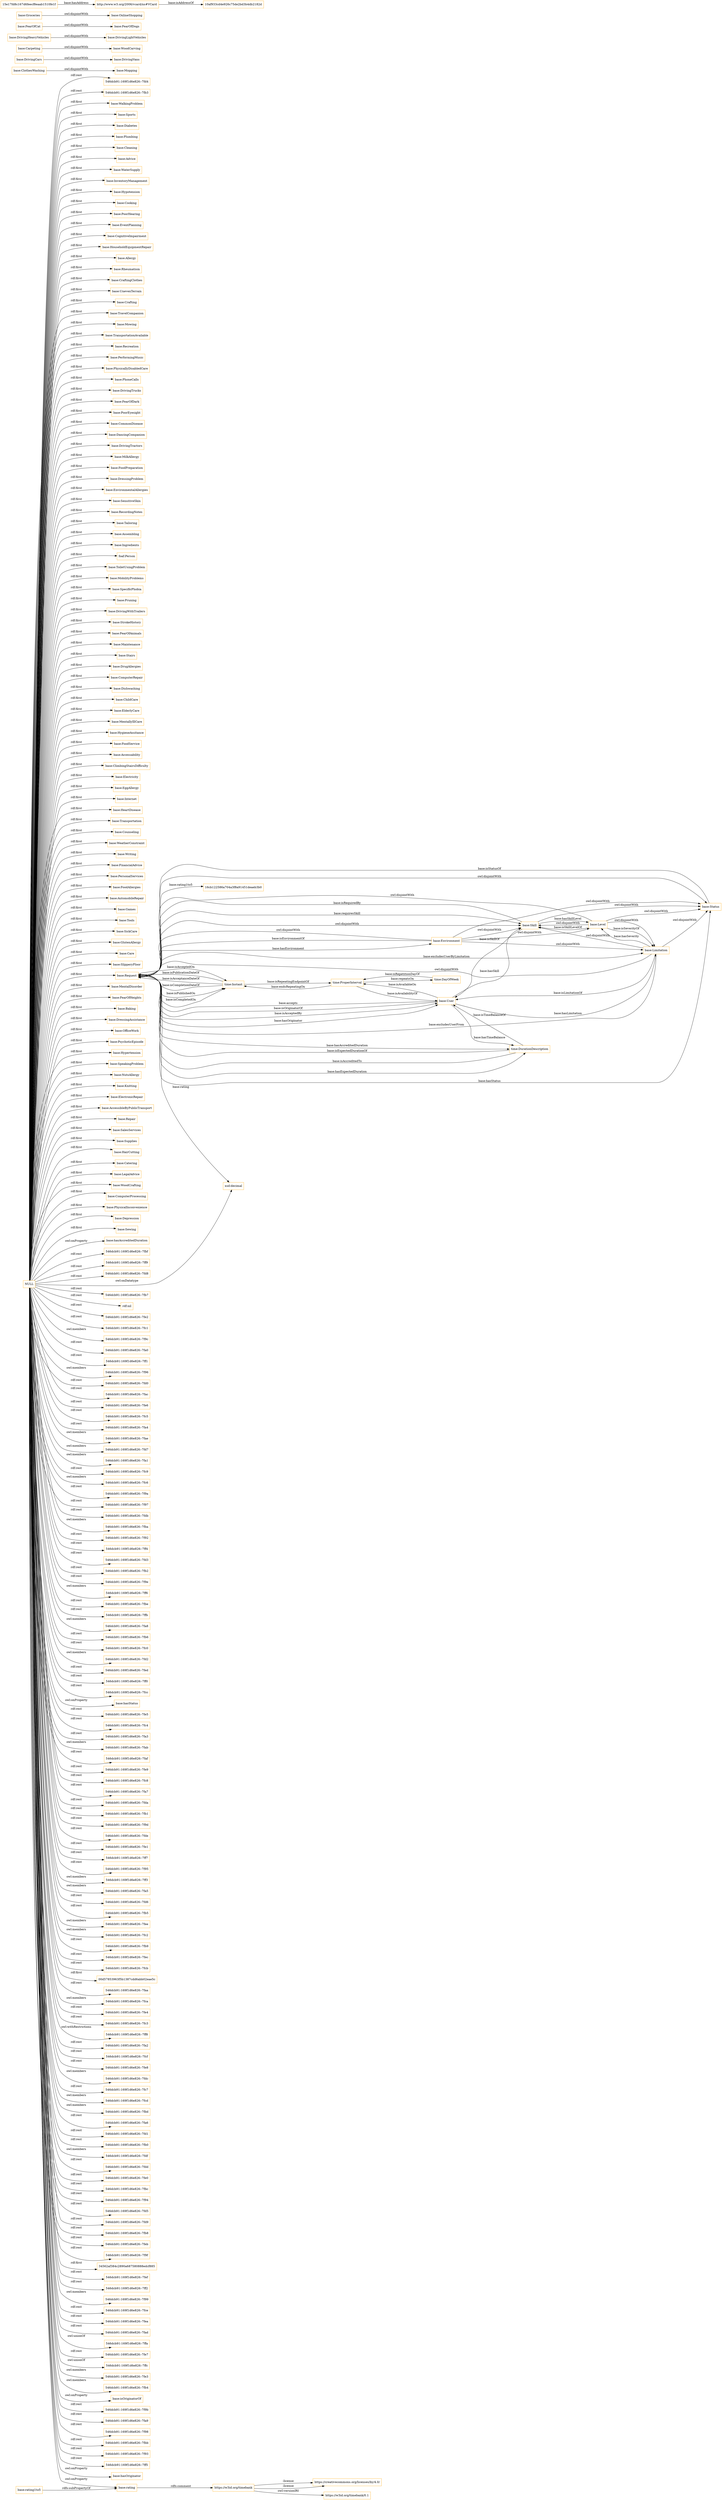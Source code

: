 digraph ar2dtool_diagram { 
rankdir=LR;
size="1501"
node [shape = rectangle, color="orange"]; "base:WalkingProblem" "base:Sports" "base:Mopping" "base:Diabetes" "base:Plumbing" "base:Cleaning" "base:Advice" "base:DrivingCars" "base:WaterSupply" "base:InventoryManagement" "base:Hypotension" "base:Cooking" "base:PoorHearing" "base:EventPlanning" "base:CognitiveImpairment" "time:Instant" "base:HouseholdEquipmentRepair" "base:Allergy" "base:Rheumatism" "time:DayOfWeek" "base:CraftingClothes" "base:UnevenTerrain" "base:Crafting" "base:Carpeting" "base:DrivingHeavyVehicles" "time:ProperInterval" "base:TravelCompanion" "base:Mowing" "base:TransportationAvailable" "base:Recreation" "base:PerformingMusic" "base:PhysicallyDisabledCare" "base:PhoneCalls" "base:DrivingTrucks" "base:FearOfDark" "base:PoorEyesight" "base:CommonDisease" "base:DancingCompanion" "base:DrivingTractors" "base:FearOfDogs" "base:MilkAllergy" "base:Groceries" "base:FoodPreparation" "base:DressingProblem" "10af933cd4e926c75de2bd3b4db2182d" "base:EnvironmentalAllergies" "base:SensitiveSkin" "base:RecordingNotes" "base:Tailoring" "base:Assembling" "base:Level" "base:Ingredients" "foaf:Person" "base:ToiletUsingProblem" "base:Limitation" "base:MobilityProblems" "base:SpecificPhobia" "base:Pruning" "base:DrivingWithTrailers" "base:StrokeHistory" "base:WoodCarving" "base:FearOfAnimals" "base:Maintenance" "base:User" "base:Stairs" "base:DrugAllergies" "base:ComputerRepair" "base:Dishwashing" "base:ChildCare" "base:DrivingVans" "base:ClothesWashing" "base:ElderlyCare" "base:OnlineShopping" "base:MentallyIllCare" "base:HygieneAssitance" "base:FoodService" "base:Environment" "base:Accessability" "base:ClimbingStairsDifficulty" "base:Electricity" "base:EggAllergy" "base:Internet" "base:HeartDisease" "time:DurationDescription" "base:Transportation" "15e17fd8c167d6feecf8eaab1510fe1f" "base:Status" "base:Counseling" "base:WeatherConstraint" "base:Writing" "base:FinancialAdvice" "base:PersonalServices" "base:FoodAllergies" "base:AutomobileRepair" "base:Games" "base:Tools" "base:SickCare" "http://www.w3.org/2006/vcard/ns#VCard" "base:GlutenAllergy" "base:FearOfCat" "base:Care" "base:SlipperyFloor" "base:Request" "base:MentalDisorder" "base:FearOfHeights" "base:Baking" "base:DrivingLightVehicles" "base:DressingAssistance" "base:OfficeWork" "base:PsychoticEpisode" "base:Hypertension" "base:SpeakingProblem" "base:NutsAllergy" "base:Knitting" "base:ElectronicRepair" "base:AccessibleByPublicTransport" "base:Repair" "base:SalesServices" "base:Skill" "base:Supplies" "base:HairCutting" "base:Catering" "base:LegalAdvice" "base:WoodCrafting" "base:ComputerProcessing" "base:PhysicalInconvenience" "base:Depression" "base:Sewing" ; /*classes style*/
	"base:Groceries" -> "base:OnlineShopping" [ label = "owl:disjointWith" ];
	"base:Limitation" -> "base:Status" [ label = "owl:disjointWith" ];
	"base:Limitation" -> "base:Skill" [ label = "owl:disjointWith" ];
	"base:Limitation" -> "base:Request" [ label = "owl:disjointWith" ];
	"base:Request" -> "base:Status" [ label = "owl:disjointWith" ];
	"base:Request" -> "base:Skill" [ label = "owl:disjointWith" ];
	"base:Carpeting" -> "base:WoodCarving" [ label = "owl:disjointWith" ];
	"base:FearOfCat" -> "base:FearOfDogs" [ label = "owl:disjointWith" ];
	"base:DrivingHeavyVehicles" -> "base:DrivingLightVehicles" [ label = "owl:disjointWith" ];
	"base:Skill" -> "base:Status" [ label = "owl:disjointWith" ];
	"base:rating1to5" -> "base:rating" [ label = "rdfs:subPropertyOf" ];
	"NULL" -> "base:hasAccreditedDuration" [ label = "owl:onProperty" ];
	"NULL" -> "546dcb91:169f1d6e826:-7fbf" [ label = "rdf:rest" ];
	"NULL" -> "546dcb91:169f1d6e826:-7ff9" [ label = "rdf:rest" ];
	"NULL" -> "base:MentallyIllCare" [ label = "rdf:first" ];
	"NULL" -> "546dcb91:169f1d6e826:-7fd8" [ label = "rdf:rest" ];
	"NULL" -> "546dcb91:169f1d6e826:-7fb7" [ label = "rdf:rest" ];
	"NULL" -> "base:FearOfHeights" [ label = "rdf:first" ];
	"NULL" -> "base:DressingAssistance" [ label = "rdf:first" ];
	"NULL" -> "base:RecordingNotes" [ label = "rdf:first" ];
	"NULL" -> "base:SalesServices" [ label = "rdf:first" ];
	"NULL" -> "base:AutomobileRepair" [ label = "rdf:first" ];
	"NULL" -> "rdf:nil" [ label = "rdf:rest" ];
	"NULL" -> "base:HygieneAssitance" [ label = "rdf:first" ];
	"NULL" -> "546dcb91:169f1d6e826:-7fe2" [ label = "rdf:rest" ];
	"NULL" -> "546dcb91:169f1d6e826:-7fc1" [ label = "rdf:rest" ];
	"NULL" -> "546dcb91:169f1d6e826:-7f9c" [ label = "owl:members" ];
	"NULL" -> "base:Pruning" [ label = "rdf:first" ];
	"NULL" -> "546dcb91:169f1d6e826:-7fa0" [ label = "rdf:rest" ];
	"NULL" -> "546dcb91:169f1d6e826:-7ff1" [ label = "rdf:rest" ];
	"NULL" -> "base:Tools" [ label = "rdf:first" ];
	"NULL" -> "546dcb91:169f1d6e826:-7f96" [ label = "owl:members" ];
	"NULL" -> "546dcb91:169f1d6e826:-7fd0" [ label = "rdf:rest" ];
	"NULL" -> "546dcb91:169f1d6e826:-7fac" [ label = "rdf:rest" ];
	"NULL" -> "546dcb91:169f1d6e826:-7fe6" [ label = "rdf:rest" ];
	"NULL" -> "base:StrokeHistory" [ label = "rdf:first" ];
	"NULL" -> "546dcb91:169f1d6e826:-7fc5" [ label = "rdf:rest" ];
	"NULL" -> "546dcb91:169f1d6e826:-7fa4" [ label = "rdf:rest" ];
	"NULL" -> "base:OfficeWork" [ label = "rdf:first" ];
	"NULL" -> "546dcb91:169f1d6e826:-7fae" [ label = "owl:members" ];
	"NULL" -> "base:Assembling" [ label = "rdf:first" ];
	"NULL" -> "base:Sewing" [ label = "rdf:first" ];
	"NULL" -> "546dcb91:169f1d6e826:-7fd7" [ label = "owl:members" ];
	"NULL" -> "546dcb91:169f1d6e826:-7fa1" [ label = "owl:members" ];
	"NULL" -> "base:DrivingTrucks" [ label = "rdf:first" ];
	"NULL" -> "base:NutsAllergy" [ label = "rdf:first" ];
	"NULL" -> "base:Recreation" [ label = "rdf:first" ];
	"NULL" -> "546dcb91:169f1d6e826:-7fc9" [ label = "rdf:rest" ];
	"NULL" -> "546dcb91:169f1d6e826:-7fc6" [ label = "owl:members" ];
	"NULL" -> "546dcb91:169f1d6e826:-7f9a" [ label = "rdf:rest" ];
	"NULL" -> "base:Electricity" [ label = "rdf:first" ];
	"NULL" -> "546dcb91:169f1d6e826:-7f97" [ label = "rdf:rest" ];
	"NULL" -> "546dcb91:169f1d6e826:-7fdb" [ label = "rdf:rest" ];
	"NULL" -> "base:FoodService" [ label = "rdf:first" ];
	"NULL" -> "base:Games" [ label = "rdf:first" ];
	"NULL" -> "546dcb91:169f1d6e826:-7fba" [ label = "owl:members" ];
	"NULL" -> "546dcb91:169f1d6e826:-7f92" [ label = "rdf:rest" ];
	"NULL" -> "546dcb91:169f1d6e826:-7ff4" [ label = "rdf:rest" ];
	"NULL" -> "base:Sports" [ label = "rdf:first" ];
	"NULL" -> "546dcb91:169f1d6e826:-7fd3" [ label = "rdf:rest" ];
	"NULL" -> "base:AccessibleByPublicTransport" [ label = "rdf:first" ];
	"NULL" -> "546dcb91:169f1d6e826:-7fb2" [ label = "rdf:rest" ];
	"NULL" -> "base:Cooking" [ label = "rdf:first" ];
	"NULL" -> "546dcb91:169f1d6e826:-7f9e" [ label = "rdf:rest" ];
	"NULL" -> "base:Transportation" [ label = "rdf:first" ];
	"NULL" -> "546dcb91:169f1d6e826:-7ff6" [ label = "owl:members" ];
	"NULL" -> "base:ClimbingStairsDifficulty" [ label = "rdf:first" ];
	"NULL" -> "base:EnvironmentalAllergies" [ label = "rdf:first" ];
	"NULL" -> "546dcb91:169f1d6e826:-7fbe" [ label = "rdf:rest" ];
	"NULL" -> "546dcb91:169f1d6e826:-7ffb" [ label = "rdf:rest" ];
	"NULL" -> "base:FoodPreparation" [ label = "rdf:first" ];
	"NULL" -> "base:SlipperyFloor" [ label = "rdf:first" ];
	"NULL" -> "base:DrivingWithTrailers" [ label = "rdf:first" ];
	"NULL" -> "546dcb91:169f1d6e826:-7fa8" [ label = "owl:members" ];
	"NULL" -> "546dcb91:169f1d6e826:-7fb6" [ label = "rdf:rest" ];
	"NULL" -> "base:Diabetes" [ label = "rdf:first" ];
	"NULL" -> "base:Plumbing" [ label = "rdf:first" ];
	"NULL" -> "base:Supplies" [ label = "rdf:first" ];
	"NULL" -> "546dcb91:169f1d6e826:-7fc0" [ label = "rdf:rest" ];
	"NULL" -> "546dcb91:169f1d6e826:-7fd2" [ label = "owl:members" ];
	"NULL" -> "base:MobilityProblems" [ label = "rdf:first" ];
	"NULL" -> "546dcb91:169f1d6e826:-7fed" [ label = "rdf:rest" ];
	"NULL" -> "546dcb91:169f1d6e826:-7ff0" [ label = "rdf:rest" ];
	"NULL" -> "546dcb91:169f1d6e826:-7fcc" [ label = "rdf:rest" ];
	"NULL" -> "base:SpecificPhobia" [ label = "rdf:first" ];
	"NULL" -> "base:hasStatus" [ label = "owl:onProperty" ];
	"NULL" -> "base:Knitting" [ label = "rdf:first" ];
	"NULL" -> "base:ElderlyCare" [ label = "rdf:first" ];
	"NULL" -> "546dcb91:169f1d6e826:-7fe5" [ label = "rdf:rest" ];
	"NULL" -> "546dcb91:169f1d6e826:-7fc4" [ label = "rdf:rest" ];
	"NULL" -> "base:Rheumatism" [ label = "rdf:first" ];
	"NULL" -> "base:Ingredients" [ label = "rdf:first" ];
	"NULL" -> "546dcb91:169f1d6e826:-7fa3" [ label = "rdf:rest" ];
	"NULL" -> "546dcb91:169f1d6e826:-7fab" [ label = "owl:members" ];
	"NULL" -> "base:Maintenance" [ label = "rdf:first" ];
	"NULL" -> "base:WaterSupply" [ label = "rdf:first" ];
	"NULL" -> "546dcb91:169f1d6e826:-7faf" [ label = "rdf:rest" ];
	"NULL" -> "546dcb91:169f1d6e826:-7fe9" [ label = "rdf:rest" ];
	"NULL" -> "base:Allergy" [ label = "rdf:first" ];
	"NULL" -> "546dcb91:169f1d6e826:-7fc8" [ label = "rdf:rest" ];
	"NULL" -> "base:SpeakingProblem" [ label = "rdf:first" ];
	"NULL" -> "546dcb91:169f1d6e826:-7fa7" [ label = "rdf:rest" ];
	"NULL" -> "base:DressingProblem" [ label = "rdf:first" ];
	"NULL" -> "546dcb91:169f1d6e826:-7fda" [ label = "rdf:rest" ];
	"NULL" -> "base:PoorEyesight" [ label = "rdf:first" ];
	"NULL" -> "base:WeatherConstraint" [ label = "rdf:first" ];
	"NULL" -> "546dcb91:169f1d6e826:-7fb1" [ label = "rdf:rest" ];
	"NULL" -> "base:EventPlanning" [ label = "rdf:first" ];
	"NULL" -> "546dcb91:169f1d6e826:-7f9d" [ label = "rdf:rest" ];
	"NULL" -> "base:HeartDisease" [ label = "rdf:first" ];
	"NULL" -> "base:DrivingTractors" [ label = "rdf:first" ];
	"NULL" -> "546dcb91:169f1d6e826:-7fde" [ label = "rdf:rest" ];
	"NULL" -> "546dcb91:169f1d6e826:-7fe1" [ label = "rdf:rest" ];
	"NULL" -> "base:LegalAdvice" [ label = "rdf:first" ];
	"NULL" -> "546dcb91:169f1d6e826:-7ff7" [ label = "rdf:rest" ];
	"NULL" -> "546dcb91:169f1d6e826:-7f95" [ label = "rdf:rest" ];
	"NULL" -> "base:Writing" [ label = "rdf:first" ];
	"NULL" -> "base:CognitiveImpairment" [ label = "rdf:first" ];
	"NULL" -> "546dcb91:169f1d6e826:-7ff3" [ label = "owl:members" ];
	"NULL" -> "base:FearOfAnimals" [ label = "rdf:first" ];
	"NULL" -> "546dcb91:169f1d6e826:-7fa5" [ label = "owl:members" ];
	"NULL" -> "546dcb91:169f1d6e826:-7fd6" [ label = "rdf:rest" ];
	"NULL" -> "base:TransportationAvailable" [ label = "rdf:first" ];
	"NULL" -> "546dcb91:169f1d6e826:-7fb5" [ label = "rdf:rest" ];
	"NULL" -> "546dcb91:169f1d6e826:-7fee" [ label = "owl:members" ];
	"NULL" -> "base:MilkAllergy" [ label = "rdf:first" ];
	"NULL" -> "base:ChildCare" [ label = "rdf:first" ];
	"NULL" -> "546dcb91:169f1d6e826:-7fc2" [ label = "owl:members" ];
	"NULL" -> "base:ElectronicRepair" [ label = "rdf:first" ];
	"NULL" -> "base:Depression" [ label = "rdf:first" ];
	"NULL" -> "546dcb91:169f1d6e826:-7fb9" [ label = "rdf:rest" ];
	"NULL" -> "base:Dishwashing" [ label = "rdf:first" ];
	"NULL" -> "546dcb91:169f1d6e826:-7fec" [ label = "rdf:rest" ];
	"NULL" -> "546dcb91:169f1d6e826:-7fcb" [ label = "rdf:rest" ];
	"NULL" -> "base:PhysicalInconvenience" [ label = "rdf:first" ];
	"NULL" -> "00d57853963f5b1387cdd6abb02eae5c" [ label = "rdf:first" ];
	"NULL" -> "base:PoorHearing" [ label = "rdf:first" ];
	"NULL" -> "546dcb91:169f1d6e826:-7faa" [ label = "rdf:rest" ];
	"NULL" -> "base:InventoryManagement" [ label = "rdf:first" ];
	"NULL" -> "base:ToiletUsingProblem" [ label = "rdf:first" ];
	"NULL" -> "546dcb91:169f1d6e826:-7fca" [ label = "owl:members" ];
	"NULL" -> "546dcb91:169f1d6e826:-7fe4" [ label = "rdf:rest" ];
	"NULL" -> "base:Advice" [ label = "rdf:first" ];
	"NULL" -> "546dcb91:169f1d6e826:-7fc3" [ label = "rdf:rest" ];
	"NULL" -> "546dcb91:169f1d6e826:-7ff8" [ label = "owl:withRestrictions" ];
	"NULL" -> "546dcb91:169f1d6e826:-7fa2" [ label = "rdf:rest" ];
	"NULL" -> "base:Stairs" [ label = "rdf:first" ];
	"NULL" -> "546dcb91:169f1d6e826:-7fcf" [ label = "rdf:rest" ];
	"NULL" -> "546dcb91:169f1d6e826:-7fe8" [ label = "rdf:rest" ];
	"NULL" -> "base:Hypertension" [ label = "rdf:first" ];
	"NULL" -> "546dcb91:169f1d6e826:-7fdc" [ label = "owl:members" ];
	"NULL" -> "546dcb91:169f1d6e826:-7fc7" [ label = "rdf:rest" ];
	"NULL" -> "546dcb91:169f1d6e826:-7fcd" [ label = "owl:members" ];
	"NULL" -> "546dcb91:169f1d6e826:-7fbd" [ label = "owl:members" ];
	"NULL" -> "546dcb91:169f1d6e826:-7fa6" [ label = "rdf:rest" ];
	"NULL" -> "base:TravelCompanion" [ label = "rdf:first" ];
	"NULL" -> "base:Counseling" [ label = "rdf:first" ];
	"NULL" -> "base:PerformingMusic" [ label = "rdf:first" ];
	"NULL" -> "546dcb91:169f1d6e826:-7fd1" [ label = "rdf:rest" ];
	"NULL" -> "base:Hypotension" [ label = "rdf:first" ];
	"NULL" -> "546dcb91:169f1d6e826:-7fb0" [ label = "rdf:rest" ];
	"NULL" -> "base:MentalDisorder" [ label = "rdf:first" ];
	"NULL" -> "base:EggAllergy" [ label = "rdf:first" ];
	"NULL" -> "546dcb91:169f1d6e826:-7fdf" [ label = "owl:members" ];
	"NULL" -> "546dcb91:169f1d6e826:-7fdd" [ label = "rdf:rest" ];
	"NULL" -> "base:WoodCrafting" [ label = "rdf:first" ];
	"NULL" -> "546dcb91:169f1d6e826:-7fe0" [ label = "rdf:rest" ];
	"NULL" -> "base:ComputerProcessing" [ label = "rdf:first" ];
	"NULL" -> "546dcb91:169f1d6e826:-7fbc" [ label = "rdf:rest" ];
	"NULL" -> "546dcb91:169f1d6e826:-7f94" [ label = "rdf:rest" ];
	"NULL" -> "base:UnevenTerrain" [ label = "rdf:first" ];
	"NULL" -> "base:FearOfDark" [ label = "rdf:first" ];
	"NULL" -> "546dcb91:169f1d6e826:-7fd5" [ label = "rdf:rest" ];
	"NULL" -> "base:DrugAllergies" [ label = "rdf:first" ];
	"NULL" -> "base:FoodAllergies" [ label = "rdf:first" ];
	"NULL" -> "foaf:Person" [ label = "rdf:first" ];
	"NULL" -> "base:Baking" [ label = "rdf:first" ];
	"NULL" -> "base:Tailoring" [ label = "rdf:first" ];
	"NULL" -> "base:SensitiveSkin" [ label = "rdf:first" ];
	"NULL" -> "base:SickCare" [ label = "rdf:first" ];
	"NULL" -> "base:DancingCompanion" [ label = "rdf:first" ];
	"NULL" -> "base:Request" [ label = "rdf:first" ];
	"NULL" -> "546dcb91:169f1d6e826:-7fd9" [ label = "rdf:rest" ];
	"NULL" -> "base:HairCutting" [ label = "rdf:first" ];
	"NULL" -> "base:FinancialAdvice" [ label = "rdf:first" ];
	"NULL" -> "546dcb91:169f1d6e826:-7fb8" [ label = "rdf:rest" ];
	"NULL" -> "base:Care" [ label = "rdf:first" ];
	"NULL" -> "546dcb91:169f1d6e826:-7feb" [ label = "rdf:rest" ];
	"NULL" -> "546dcb91:169f1d6e826:-7f9f" [ label = "rdf:rest" ];
	"NULL" -> "base:CraftingClothes" [ label = "rdf:first" ];
	"NULL" -> "34562af384c2890a687580888edcf885" [ label = "rdf:first" ];
	"NULL" -> "base:Internet" [ label = "rdf:first" ];
	"NULL" -> "546dcb91:169f1d6e826:-7fef" [ label = "rdf:rest" ];
	"NULL" -> "base:GlutenAllergy" [ label = "rdf:first" ];
	"NULL" -> "546dcb91:169f1d6e826:-7ff2" [ label = "rdf:rest" ];
	"NULL" -> "546dcb91:169f1d6e826:-7f99" [ label = "owl:members" ];
	"NULL" -> "546dcb91:169f1d6e826:-7fce" [ label = "rdf:rest" ];
	"NULL" -> "base:PsychoticEpisode" [ label = "rdf:first" ];
	"NULL" -> "base:PhysicallyDisabledCare" [ label = "rdf:first" ];
	"NULL" -> "546dcb91:169f1d6e826:-7fea" [ label = "rdf:rest" ];
	"NULL" -> "546dcb91:169f1d6e826:-7fad" [ label = "rdf:rest" ];
	"NULL" -> "base:Mowing" [ label = "rdf:first" ];
	"NULL" -> "546dcb91:169f1d6e826:-7ffa" [ label = "owl:unionOf" ];
	"NULL" -> "546dcb91:169f1d6e826:-7fe7" [ label = "rdf:rest" ];
	"NULL" -> "546dcb91:169f1d6e826:-7ffc" [ label = "owl:unionOf" ];
	"NULL" -> "base:Crafting" [ label = "rdf:first" ];
	"NULL" -> "546dcb91:169f1d6e826:-7fe3" [ label = "owl:members" ];
	"NULL" -> "base:Accessability" [ label = "rdf:first" ];
	"NULL" -> "546dcb91:169f1d6e826:-7fb4" [ label = "owl:members" ];
	"NULL" -> "base:isOriginatorOf" [ label = "owl:onProperty" ];
	"NULL" -> "base:CommonDisease" [ label = "rdf:first" ];
	"NULL" -> "base:Cleaning" [ label = "rdf:first" ];
	"NULL" -> "xsd:decimal" [ label = "owl:onDatatype" ];
	"NULL" -> "546dcb91:169f1d6e826:-7f9b" [ label = "rdf:rest" ];
	"NULL" -> "base:WalkingProblem" [ label = "rdf:first" ];
	"NULL" -> "base:Repair" [ label = "rdf:first" ];
	"NULL" -> "546dcb91:169f1d6e826:-7fa9" [ label = "rdf:rest" ];
	"NULL" -> "base:PersonalServices" [ label = "rdf:first" ];
	"NULL" -> "base:ComputerRepair" [ label = "rdf:first" ];
	"NULL" -> "546dcb91:169f1d6e826:-7f98" [ label = "rdf:rest" ];
	"NULL" -> "base:rating" [ label = "owl:onProperty" ];
	"NULL" -> "546dcb91:169f1d6e826:-7fbb" [ label = "rdf:rest" ];
	"NULL" -> "546dcb91:169f1d6e826:-7f93" [ label = "rdf:rest" ];
	"NULL" -> "546dcb91:169f1d6e826:-7ff5" [ label = "rdf:rest" ];
	"NULL" -> "base:hasOriginator" [ label = "owl:onProperty" ];
	"NULL" -> "546dcb91:169f1d6e826:-7fd4" [ label = "rdf:rest" ];
	"NULL" -> "base:PhoneCalls" [ label = "rdf:first" ];
	"NULL" -> "546dcb91:169f1d6e826:-7fb3" [ label = "rdf:rest" ];
	"NULL" -> "base:HouseholdEquipmentRepair" [ label = "rdf:first" ];
	"NULL" -> "base:Catering" [ label = "rdf:first" ];
	"base:DrivingCars" -> "base:DrivingVans" [ label = "owl:disjointWith" ];
	"https://w3id.org/timebank" -> "https://creativecommons.org/licenses/by/4.0/" [ label = ":license" ];
	"https://w3id.org/timebank" -> "https://w3id.org/timebank/0.1" [ label = "owl:versionIRI" ];
	"https://w3id.org/timebank" -> "https://creativecommons.org/licenses/by/4.0/" [ label = ":license" ];
	"base:Level" -> "base:Status" [ label = "owl:disjointWith" ];
	"base:Level" -> "base:Skill" [ label = "owl:disjointWith" ];
	"base:Level" -> "base:Request" [ label = "owl:disjointWith" ];
	"base:Level" -> "base:Limitation" [ label = "owl:disjointWith" ];
	"base:ClothesWashing" -> "base:Mopping" [ label = "owl:disjointWith" ];
	"base:rating" -> "https://w3id.org/timebank" [ label = "rdfs:comment" ];
	"base:Environment" -> "base:Request" [ label = "owl:disjointWith" ];
	"base:Environment" -> "base:Limitation" [ label = "owl:disjointWith" ];
	"base:Environment" -> "base:Status" [ label = "owl:disjointWith" ];
	"base:Environment" -> "base:Skill" [ label = "owl:disjointWith" ];
	"base:Environment" -> "base:Level" [ label = "owl:disjointWith" ];
	"time:Instant" -> "base:Request" [ label = "base:isPublicationDateOf" ];
	"base:Level" -> "base:Limitation" [ label = "base:isSeverityOf" ];
	"time:ProperInterval" -> "time:Instant" [ label = "base:endsRepeatingOn" ];
	"base:Request" -> "time:Instant" [ label = "base:isPublishedOn" ];
	"base:Skill" -> "base:User" [ label = "base:isSkillOf" ];
	"time:Instant" -> "time:ProperInterval" [ label = "base:isRepeatingEndpointOf" ];
	"base:Request" -> "time:Instant" [ label = "base:isCompletedOn" ];
	"base:Request" -> "base:Environment" [ label = "base:hasEnvironment" ];
	"base:Request" -> "xsd:decimal" [ label = "base:rating" ];
	"base:Level" -> "base:Skill" [ label = "base:isSkillLevelOf" ];
	"base:User" -> "base:Skill" [ label = "base:hasSkill" ];
	"base:Request" -> "time:DurationDescription" [ label = "base:hasAccreditedDuration" ];
	"base:User" -> "base:Request" [ label = "base:accepts" ];
	"time:Instant" -> "base:Request" [ label = "base:isAcceptanceDateOf" ];
	"base:Limitation" -> "base:User" [ label = "base:isLimitationOf" ];
	"http://www.w3.org/2006/vcard/ns#VCard" -> "10af933cd4e926c75de2bd3b4db2182d" [ label = "base:isAddressOf" ];
	"base:User" -> "time:DurationDescription" [ label = "base:hasTimeBalance" ];
	"base:User" -> "base:Request" [ label = "base:isOriginatorOf" ];
	"time:DurationDescription" -> "base:User" [ label = "base:isTimeBalanceOf" ];
	"base:Request" -> "base:Skill" [ label = "base:requiresSkill" ];
	"time:DurationDescription" -> "base:Request" [ label = "base:isExpectedDurationOf" ];
	"time:DayOfWeek" -> "time:ProperInterval" [ label = "base:isRepetitionDayOf" ];
	"base:Request" -> "base:Limitation" [ label = "base:excludesUserByLimitation" ];
	"base:Environment" -> "base:Request" [ label = "base:isEnvironmentOf" ];
	"base:Limitation" -> "base:Level" [ label = "base:hasSeverity" ];
	"base:Status" -> "base:Request" [ label = "base:isStatusOf" ];
	"base:Request" -> "base:User" [ label = "base:isAcceptedBy" ];
	"base:Request" -> "base:Status" [ label = "base:hasStatus" ];
	"time:ProperInterval" -> "base:User" [ label = "base:isAvailabilityOf" ];
	"time:ProperInterval" -> "time:DayOfWeek" [ label = "base:repeatsOn" ];
	"base:Limitation" -> "base:Request" [ label = "base:excludesUserFrom" ];
	"base:Request" -> "time:Instant" [ label = "base:isAcceptedOn" ];
	"base:Skill" -> "base:Request" [ label = "base:isRequiredBy" ];
	"base:User" -> "time:ProperInterval" [ label = "base:isAvailableOn" ];
	"base:Request" -> "time:DurationDescription" [ label = "base:hasExpectedDuration" ];
	"base:User" -> "base:Limitation" [ label = "base:hasLimitation" ];
	"time:Instant" -> "base:Request" [ label = "base:isCompletionDateOf" ];
	"15e17fd8c167d6feecf8eaab1510fe1f" -> "http://www.w3.org/2006/vcard/ns#VCard" [ label = "base:hasAddress" ];
	"base:Request" -> "16cb122586a704a3f8a91451deaeb3b0" [ label = "base:rating1to5" ];
	"base:Request" -> "base:User" [ label = "base:hasOriginator" ];
	"time:DurationDescription" -> "base:Request" [ label = "base:isAccreditedTo" ];
	"base:Skill" -> "base:Level" [ label = "base:hasSkillLevel" ];

}
